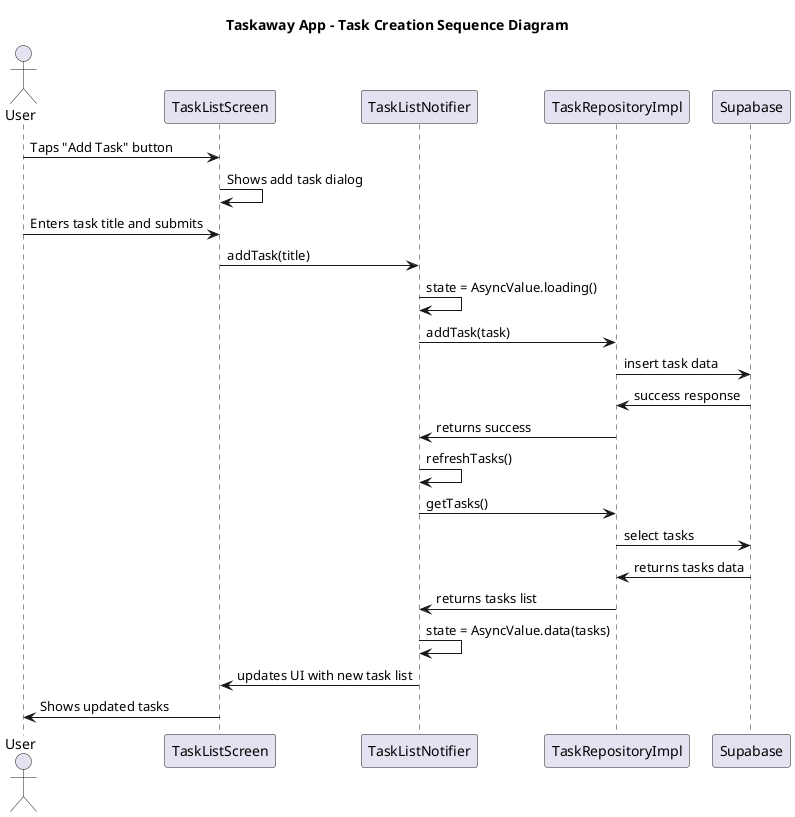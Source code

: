 @startuml TaskawayAppSequenceDiagram
title Taskaway App - Task Creation Sequence Diagram

actor User
participant "TaskListScreen" as TLS
participant "TaskListNotifier" as TLN
participant "TaskRepositoryImpl" as TR
participant "Supabase" as SB

User -> TLS : Taps "Add Task" button
TLS -> TLS : Shows add task dialog
User -> TLS : Enters task title and submits
TLS -> TLN : addTask(title)
TLN -> TLN : state = AsyncValue.loading()
TLN -> TR : addTask(task)
TR -> SB : insert task data
SB -> TR : success response
TR -> TLN : returns success
TLN -> TLN : refreshTasks()
TLN -> TR : getTasks()
TR -> SB : select tasks
SB -> TR : returns tasks data
TR -> TLN : returns tasks list
TLN -> TLN : state = AsyncValue.data(tasks)
TLN -> TLS : updates UI with new task list
TLS -> User : Shows updated tasks

@enduml

